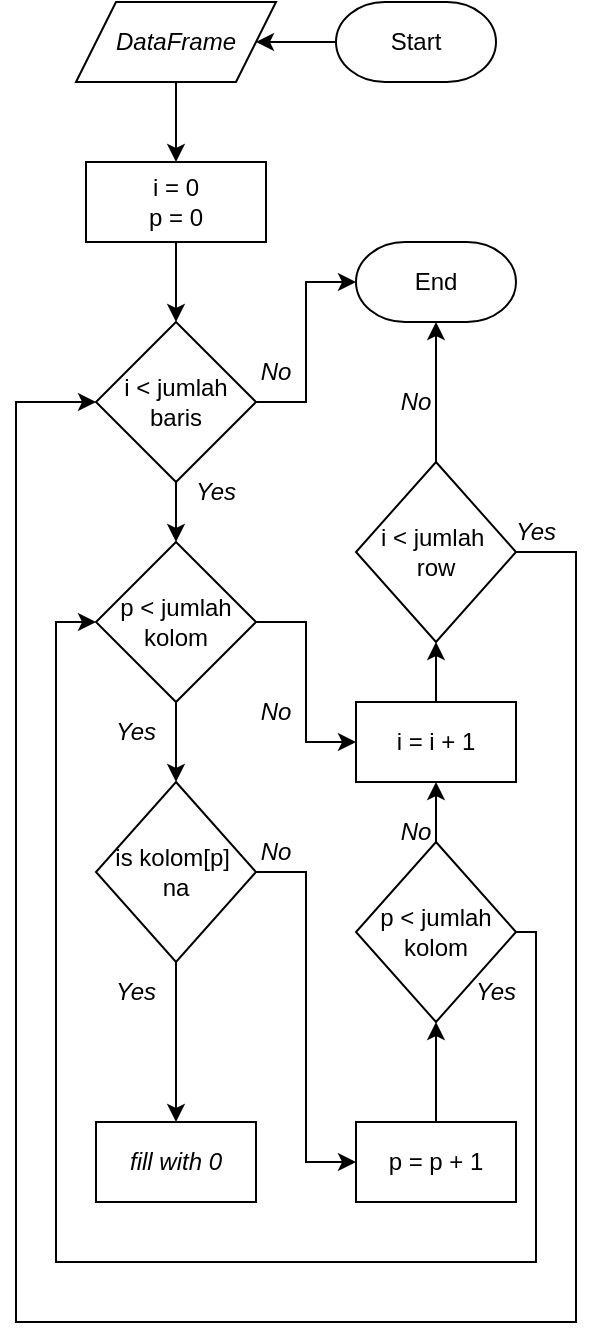 <mxfile version="24.7.6">
  <diagram id="AvJswLhhBdYxZJGW8vcj" name="Page-1">
    <mxGraphModel dx="1588" dy="892" grid="0" gridSize="10" guides="1" tooltips="1" connect="1" arrows="1" fold="1" page="1" pageScale="1" pageWidth="850" pageHeight="1100" math="0" shadow="0">
      <root>
        <mxCell id="0" />
        <mxCell id="1" parent="0" />
        <mxCell id="S0AGYew1W7Eg9Xt-4EEE-3" value="" style="edgeStyle=orthogonalEdgeStyle;rounded=0;orthogonalLoop=1;jettySize=auto;html=1;fillColor=none;" parent="1" source="S0AGYew1W7Eg9Xt-4EEE-1" target="S0AGYew1W7Eg9Xt-4EEE-2" edge="1">
          <mxGeometry relative="1" as="geometry" />
        </mxCell>
        <mxCell id="S0AGYew1W7Eg9Xt-4EEE-1" value="Start" style="strokeWidth=1;html=1;shape=mxgraph.flowchart.terminator;whiteSpace=wrap;fontStyle=0;fillColor=none;" parent="1" vertex="1">
          <mxGeometry x="400" y="120" width="80" height="40" as="geometry" />
        </mxCell>
        <mxCell id="S0AGYew1W7Eg9Xt-4EEE-5" value="" style="edgeStyle=orthogonalEdgeStyle;rounded=0;orthogonalLoop=1;jettySize=auto;html=1;fillColor=none;" parent="1" source="S0AGYew1W7Eg9Xt-4EEE-2" target="S0AGYew1W7Eg9Xt-4EEE-4" edge="1">
          <mxGeometry relative="1" as="geometry" />
        </mxCell>
        <mxCell id="S0AGYew1W7Eg9Xt-4EEE-2" value="DataFrame" style="shape=parallelogram;perimeter=parallelogramPerimeter;whiteSpace=wrap;html=1;fixedSize=1;fontStyle=2;fillColor=none;" parent="1" vertex="1">
          <mxGeometry x="270" y="120" width="100" height="40" as="geometry" />
        </mxCell>
        <mxCell id="S0AGYew1W7Eg9Xt-4EEE-8" value="" style="edgeStyle=orthogonalEdgeStyle;rounded=0;orthogonalLoop=1;jettySize=auto;html=1;fillColor=none;" parent="1" source="S0AGYew1W7Eg9Xt-4EEE-4" target="S0AGYew1W7Eg9Xt-4EEE-7" edge="1">
          <mxGeometry relative="1" as="geometry" />
        </mxCell>
        <mxCell id="S0AGYew1W7Eg9Xt-4EEE-4" value="i = 0&lt;div&gt;p = 0&lt;/div&gt;" style="rounded=0;whiteSpace=wrap;html=1;fillColor=none;" parent="1" vertex="1">
          <mxGeometry x="275" y="200" width="90" height="40" as="geometry" />
        </mxCell>
        <mxCell id="S0AGYew1W7Eg9Xt-4EEE-10" value="" style="edgeStyle=orthogonalEdgeStyle;rounded=0;orthogonalLoop=1;jettySize=auto;html=1;fillColor=none;" parent="1" source="S0AGYew1W7Eg9Xt-4EEE-7" target="S0AGYew1W7Eg9Xt-4EEE-9" edge="1">
          <mxGeometry relative="1" as="geometry" />
        </mxCell>
        <mxCell id="S0AGYew1W7Eg9Xt-4EEE-23" value="" style="edgeStyle=orthogonalEdgeStyle;rounded=0;orthogonalLoop=1;jettySize=auto;html=1;fillColor=none;" parent="1" source="S0AGYew1W7Eg9Xt-4EEE-7" target="S0AGYew1W7Eg9Xt-4EEE-21" edge="1">
          <mxGeometry relative="1" as="geometry" />
        </mxCell>
        <mxCell id="S0AGYew1W7Eg9Xt-4EEE-7" value="i &amp;lt; jumlah baris" style="rhombus;whiteSpace=wrap;html=1;fillColor=none;" parent="1" vertex="1">
          <mxGeometry x="280" y="280" width="80" height="80" as="geometry" />
        </mxCell>
        <mxCell id="S0AGYew1W7Eg9Xt-4EEE-12" value="" style="edgeStyle=orthogonalEdgeStyle;rounded=0;orthogonalLoop=1;jettySize=auto;html=1;fillColor=none;" parent="1" source="S0AGYew1W7Eg9Xt-4EEE-9" target="S0AGYew1W7Eg9Xt-4EEE-11" edge="1">
          <mxGeometry relative="1" as="geometry" />
        </mxCell>
        <mxCell id="S0AGYew1W7Eg9Xt-4EEE-27" style="edgeStyle=orthogonalEdgeStyle;rounded=0;orthogonalLoop=1;jettySize=auto;html=1;entryX=0;entryY=0.5;entryDx=0;entryDy=0;fillColor=none;" parent="1" source="S0AGYew1W7Eg9Xt-4EEE-9" target="S0AGYew1W7Eg9Xt-4EEE-17" edge="1">
          <mxGeometry relative="1" as="geometry" />
        </mxCell>
        <mxCell id="S0AGYew1W7Eg9Xt-4EEE-9" value="p &amp;lt; jumlah kolom" style="rhombus;whiteSpace=wrap;html=1;fillColor=none;" parent="1" vertex="1">
          <mxGeometry x="280" y="390" width="80" height="80" as="geometry" />
        </mxCell>
        <mxCell id="S0AGYew1W7Eg9Xt-4EEE-14" value="" style="edgeStyle=orthogonalEdgeStyle;rounded=0;orthogonalLoop=1;jettySize=auto;html=1;fillColor=none;" parent="1" source="S0AGYew1W7Eg9Xt-4EEE-11" target="S0AGYew1W7Eg9Xt-4EEE-13" edge="1">
          <mxGeometry relative="1" as="geometry" />
        </mxCell>
        <mxCell id="S0AGYew1W7Eg9Xt-4EEE-30" style="edgeStyle=orthogonalEdgeStyle;rounded=0;orthogonalLoop=1;jettySize=auto;html=1;entryX=0;entryY=0.5;entryDx=0;entryDy=0;fillColor=none;" parent="1" source="S0AGYew1W7Eg9Xt-4EEE-11" target="S0AGYew1W7Eg9Xt-4EEE-29" edge="1">
          <mxGeometry relative="1" as="geometry" />
        </mxCell>
        <mxCell id="S0AGYew1W7Eg9Xt-4EEE-11" value="is kolom[p]&amp;nbsp;&lt;div&gt;na&lt;/div&gt;" style="rhombus;whiteSpace=wrap;html=1;fillColor=none;" parent="1" vertex="1">
          <mxGeometry x="280" y="510" width="80" height="90" as="geometry" />
        </mxCell>
        <mxCell id="S0AGYew1W7Eg9Xt-4EEE-13" value="&lt;i&gt;fill with 0&lt;/i&gt;" style="rounded=0;whiteSpace=wrap;html=1;fillColor=none;" parent="1" vertex="1">
          <mxGeometry x="280" y="680" width="80" height="40" as="geometry" />
        </mxCell>
        <mxCell id="S0AGYew1W7Eg9Xt-4EEE-18" value="" style="edgeStyle=orthogonalEdgeStyle;rounded=0;orthogonalLoop=1;jettySize=auto;html=1;fillColor=none;" parent="1" source="S0AGYew1W7Eg9Xt-4EEE-15" target="S0AGYew1W7Eg9Xt-4EEE-17" edge="1">
          <mxGeometry relative="1" as="geometry" />
        </mxCell>
        <mxCell id="S0AGYew1W7Eg9Xt-4EEE-34" style="edgeStyle=orthogonalEdgeStyle;rounded=0;orthogonalLoop=1;jettySize=auto;html=1;entryX=0;entryY=0.5;entryDx=0;entryDy=0;fillColor=none;" parent="1" source="S0AGYew1W7Eg9Xt-4EEE-15" target="S0AGYew1W7Eg9Xt-4EEE-9" edge="1">
          <mxGeometry relative="1" as="geometry">
            <Array as="points">
              <mxPoint x="500" y="585" />
              <mxPoint x="500" y="750" />
              <mxPoint x="260" y="750" />
              <mxPoint x="260" y="430" />
            </Array>
          </mxGeometry>
        </mxCell>
        <mxCell id="S0AGYew1W7Eg9Xt-4EEE-15" value="p &amp;lt; jumlah kolom" style="rhombus;whiteSpace=wrap;html=1;fillColor=none;" parent="1" vertex="1">
          <mxGeometry x="410" y="540" width="80" height="90" as="geometry" />
        </mxCell>
        <mxCell id="S0AGYew1W7Eg9Xt-4EEE-20" value="" style="edgeStyle=orthogonalEdgeStyle;rounded=0;orthogonalLoop=1;jettySize=auto;html=1;fillColor=none;" parent="1" source="S0AGYew1W7Eg9Xt-4EEE-17" target="S0AGYew1W7Eg9Xt-4EEE-19" edge="1">
          <mxGeometry relative="1" as="geometry" />
        </mxCell>
        <mxCell id="S0AGYew1W7Eg9Xt-4EEE-17" value="i = i + 1" style="rounded=0;whiteSpace=wrap;html=1;fillColor=none;" parent="1" vertex="1">
          <mxGeometry x="410" y="470" width="80" height="40" as="geometry" />
        </mxCell>
        <mxCell id="S0AGYew1W7Eg9Xt-4EEE-22" value="" style="edgeStyle=orthogonalEdgeStyle;rounded=0;orthogonalLoop=1;jettySize=auto;html=1;fillColor=none;" parent="1" source="S0AGYew1W7Eg9Xt-4EEE-19" target="S0AGYew1W7Eg9Xt-4EEE-21" edge="1">
          <mxGeometry relative="1" as="geometry" />
        </mxCell>
        <mxCell id="S0AGYew1W7Eg9Xt-4EEE-37" style="edgeStyle=orthogonalEdgeStyle;rounded=0;orthogonalLoop=1;jettySize=auto;html=1;entryX=0;entryY=0.5;entryDx=0;entryDy=0;fillColor=none;" parent="1" source="S0AGYew1W7Eg9Xt-4EEE-19" target="S0AGYew1W7Eg9Xt-4EEE-7" edge="1">
          <mxGeometry relative="1" as="geometry">
            <Array as="points">
              <mxPoint x="520" y="395" />
              <mxPoint x="520" y="780" />
              <mxPoint x="240" y="780" />
              <mxPoint x="240" y="320" />
            </Array>
          </mxGeometry>
        </mxCell>
        <mxCell id="S0AGYew1W7Eg9Xt-4EEE-19" value="i &amp;lt; jumlah&amp;nbsp;&lt;div&gt;row&lt;/div&gt;" style="rhombus;whiteSpace=wrap;html=1;fillColor=none;" parent="1" vertex="1">
          <mxGeometry x="410" y="350" width="80" height="90" as="geometry" />
        </mxCell>
        <mxCell id="S0AGYew1W7Eg9Xt-4EEE-21" value="End" style="strokeWidth=1;html=1;shape=mxgraph.flowchart.terminator;whiteSpace=wrap;fontStyle=0;fillColor=none;" parent="1" vertex="1">
          <mxGeometry x="410" y="240" width="80" height="40" as="geometry" />
        </mxCell>
        <mxCell id="S0AGYew1W7Eg9Xt-4EEE-24" value="No" style="text;html=1;align=center;verticalAlign=middle;whiteSpace=wrap;rounded=0;fontStyle=2;fillColor=none;" parent="1" vertex="1">
          <mxGeometry x="340" y="290" width="60" height="30" as="geometry" />
        </mxCell>
        <mxCell id="S0AGYew1W7Eg9Xt-4EEE-25" value="Yes" style="text;html=1;align=center;verticalAlign=middle;whiteSpace=wrap;rounded=0;fontStyle=2;fillColor=none;" parent="1" vertex="1">
          <mxGeometry x="310" y="350" width="60" height="30" as="geometry" />
        </mxCell>
        <mxCell id="S0AGYew1W7Eg9Xt-4EEE-26" value="Yes" style="text;html=1;align=center;verticalAlign=middle;whiteSpace=wrap;rounded=0;fontStyle=2;fillColor=none;" parent="1" vertex="1">
          <mxGeometry x="270" y="470" width="60" height="30" as="geometry" />
        </mxCell>
        <mxCell id="S0AGYew1W7Eg9Xt-4EEE-28" value="No" style="text;html=1;align=center;verticalAlign=middle;whiteSpace=wrap;rounded=0;fontStyle=2;fillColor=none;" parent="1" vertex="1">
          <mxGeometry x="340" y="460" width="60" height="30" as="geometry" />
        </mxCell>
        <mxCell id="S0AGYew1W7Eg9Xt-4EEE-33" value="" style="edgeStyle=orthogonalEdgeStyle;rounded=0;orthogonalLoop=1;jettySize=auto;html=1;fillColor=none;" parent="1" source="S0AGYew1W7Eg9Xt-4EEE-29" target="S0AGYew1W7Eg9Xt-4EEE-15" edge="1">
          <mxGeometry relative="1" as="geometry" />
        </mxCell>
        <mxCell id="S0AGYew1W7Eg9Xt-4EEE-29" value="&lt;div&gt;p = p + 1&lt;/div&gt;" style="rounded=0;whiteSpace=wrap;html=1;fillColor=none;" parent="1" vertex="1">
          <mxGeometry x="410" y="680" width="80" height="40" as="geometry" />
        </mxCell>
        <mxCell id="S0AGYew1W7Eg9Xt-4EEE-31" value="No" style="text;html=1;align=center;verticalAlign=middle;whiteSpace=wrap;rounded=0;fontStyle=2;fillColor=none;" parent="1" vertex="1">
          <mxGeometry x="340" y="530" width="60" height="30" as="geometry" />
        </mxCell>
        <mxCell id="S0AGYew1W7Eg9Xt-4EEE-32" value="Yes" style="text;html=1;align=center;verticalAlign=middle;whiteSpace=wrap;rounded=0;fontStyle=2;fillColor=none;" parent="1" vertex="1">
          <mxGeometry x="270" y="600" width="60" height="30" as="geometry" />
        </mxCell>
        <mxCell id="S0AGYew1W7Eg9Xt-4EEE-35" value="Yes" style="text;html=1;align=center;verticalAlign=middle;whiteSpace=wrap;rounded=0;fontStyle=2;fillColor=none;" parent="1" vertex="1">
          <mxGeometry x="450" y="600" width="60" height="30" as="geometry" />
        </mxCell>
        <mxCell id="S0AGYew1W7Eg9Xt-4EEE-36" value="No" style="text;html=1;align=center;verticalAlign=middle;whiteSpace=wrap;rounded=0;fontStyle=2;fillColor=none;" parent="1" vertex="1">
          <mxGeometry x="410" y="520" width="60" height="30" as="geometry" />
        </mxCell>
        <mxCell id="S0AGYew1W7Eg9Xt-4EEE-38" value="Yes" style="text;html=1;align=center;verticalAlign=middle;whiteSpace=wrap;rounded=0;fontStyle=2;fillColor=none;" parent="1" vertex="1">
          <mxGeometry x="470" y="370" width="60" height="30" as="geometry" />
        </mxCell>
        <mxCell id="S0AGYew1W7Eg9Xt-4EEE-39" value="No" style="text;html=1;align=center;verticalAlign=middle;whiteSpace=wrap;rounded=0;fontStyle=2;fillColor=none;" parent="1" vertex="1">
          <mxGeometry x="410" y="305" width="60" height="30" as="geometry" />
        </mxCell>
      </root>
    </mxGraphModel>
  </diagram>
</mxfile>
